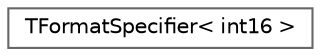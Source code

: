 digraph "Graphical Class Hierarchy"
{
 // INTERACTIVE_SVG=YES
 // LATEX_PDF_SIZE
  bgcolor="transparent";
  edge [fontname=Helvetica,fontsize=10,labelfontname=Helvetica,labelfontsize=10];
  node [fontname=Helvetica,fontsize=10,shape=box,height=0.2,width=0.4];
  rankdir="LR";
  Node0 [id="Node000000",label="TFormatSpecifier\< int16 \>",height=0.2,width=0.4,color="grey40", fillcolor="white", style="filled",URL="$d5/dfc/structTFormatSpecifier_3_01int16_01_4.html",tooltip=" "];
}
